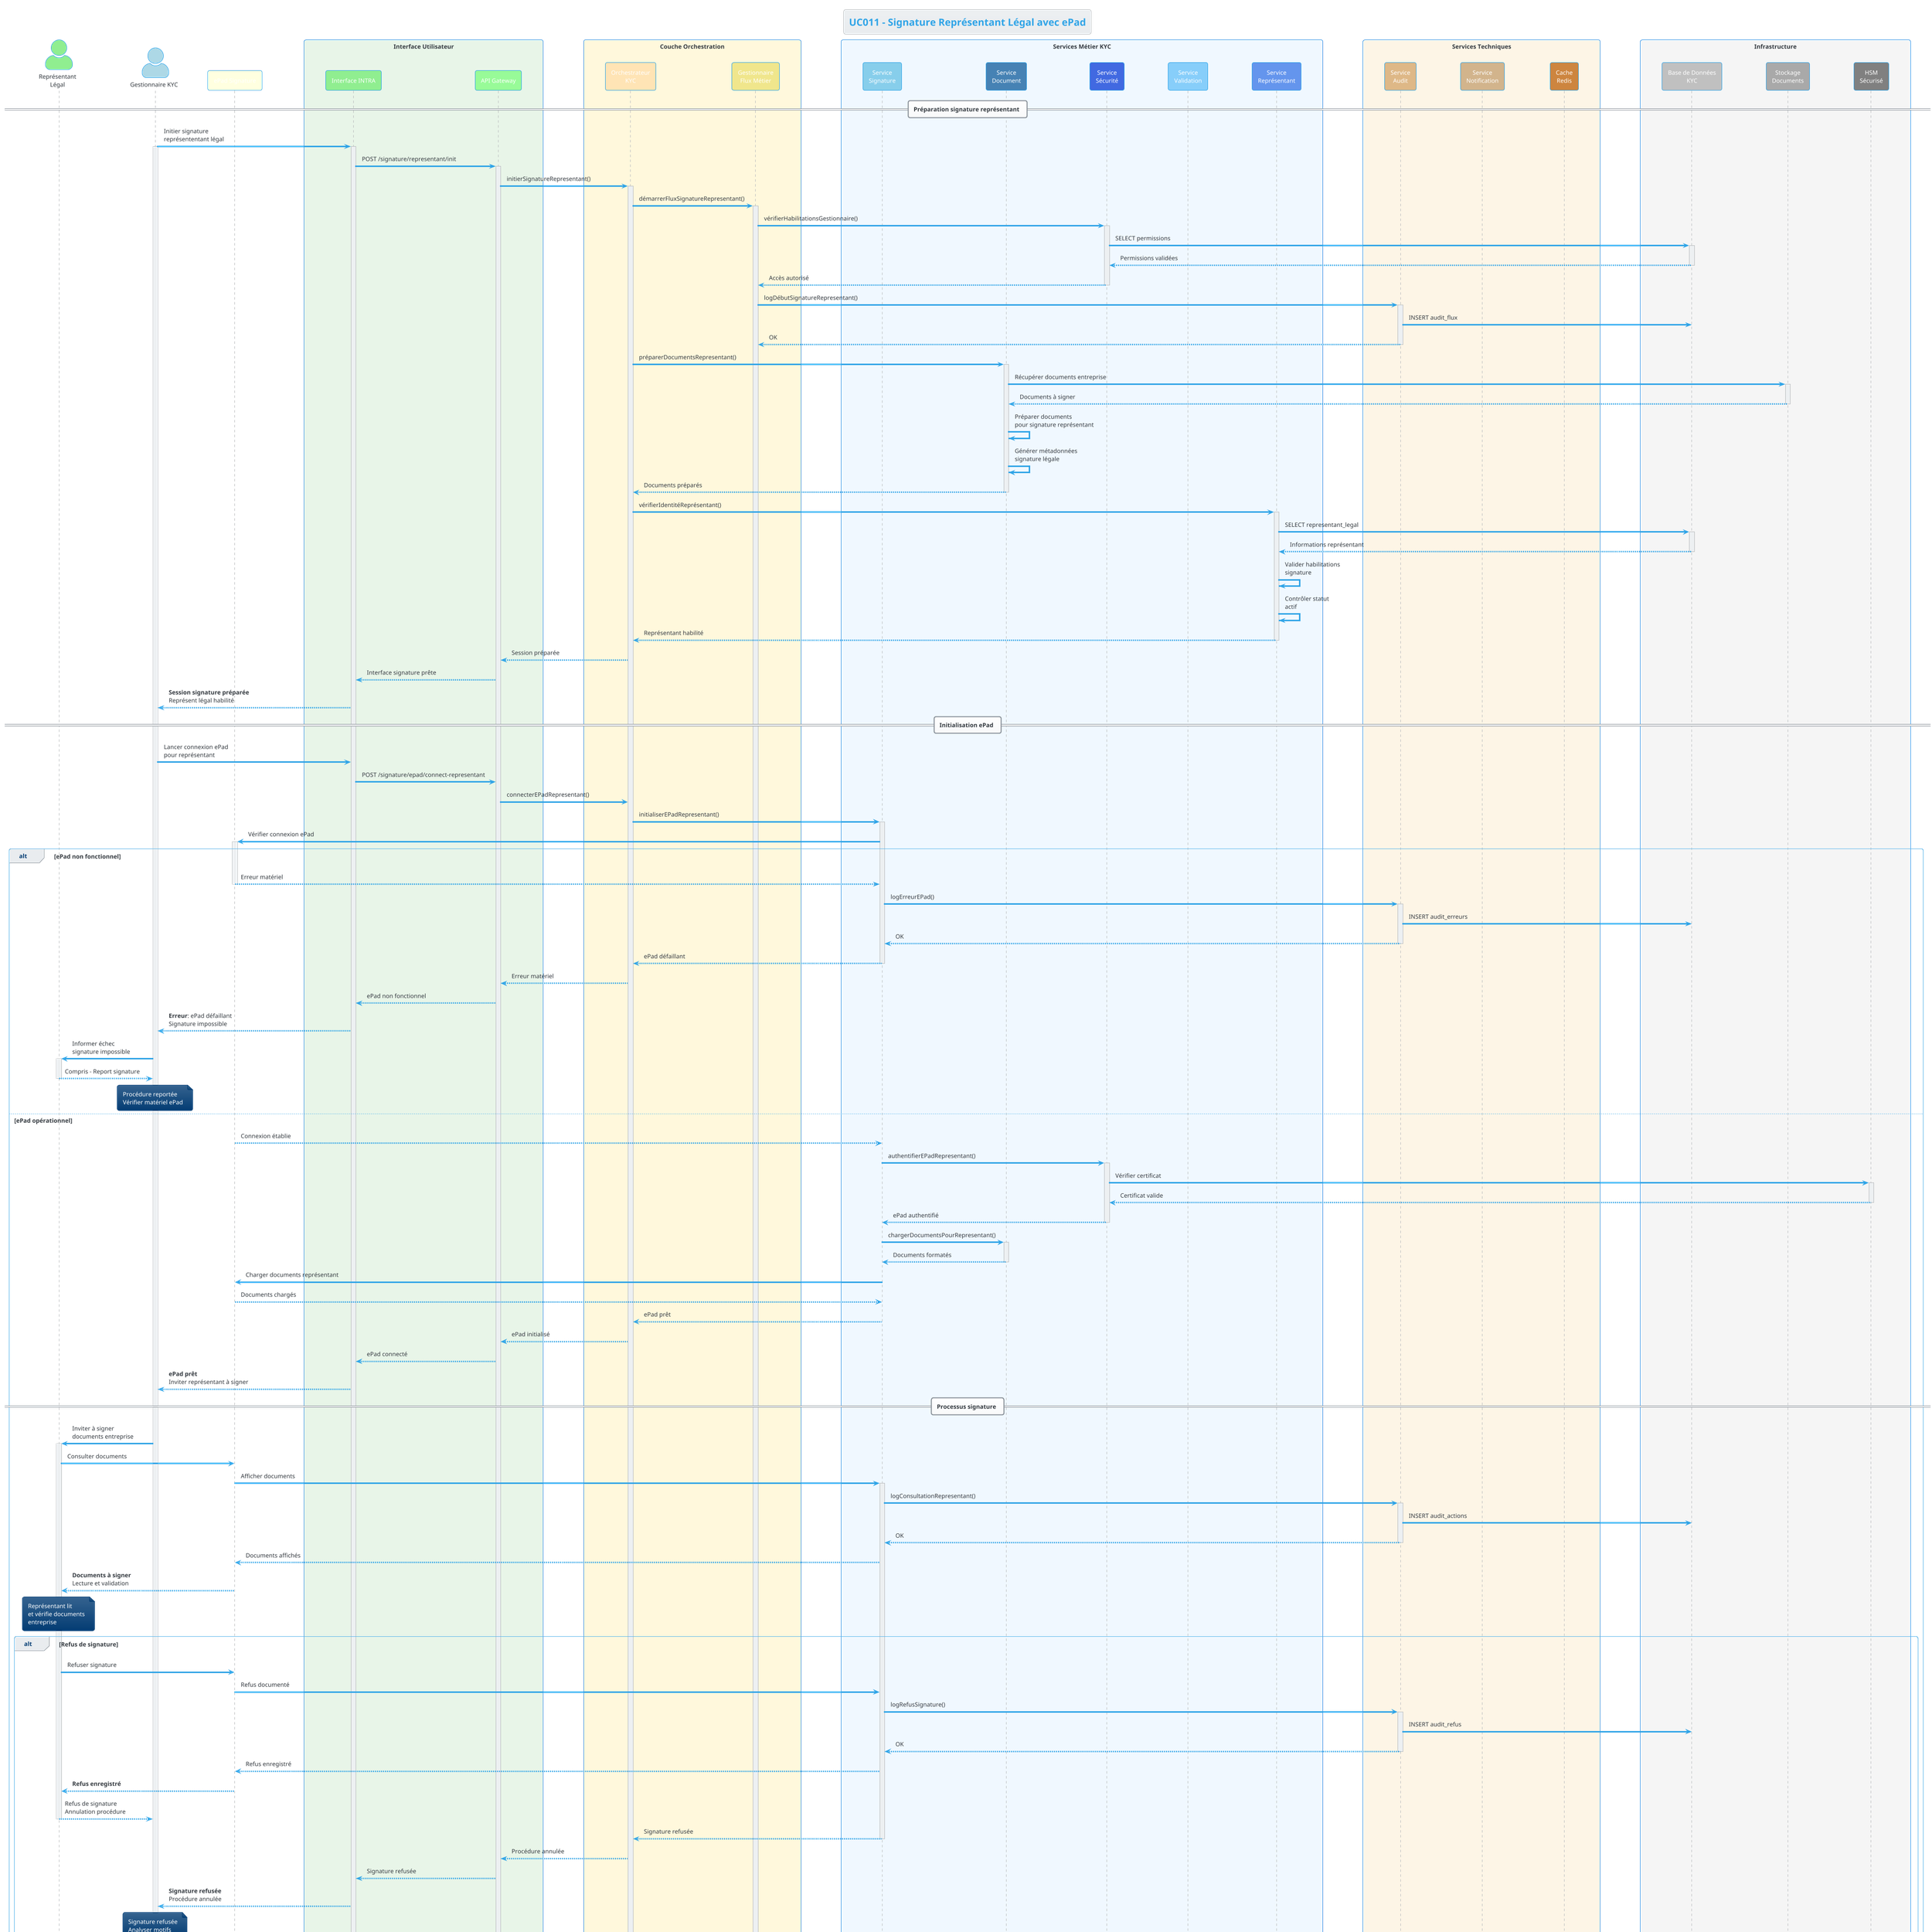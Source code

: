 @startuml UC011
!theme cerulean

title UC011 - Signature Représentant Légal avec ePad
skinparam actorStyle awesome
skinparam sequenceBoxBorderColor #1E88E5
skinparam participantBackgroundColor #E3F2FD
skinparam lifeline {
    BackgroundColor #BBDEFB
}

' Acteurs externes
actor "Représentant\nLégal" as Representant #LightGreen
actor "Gestionnaire KYC" as Gestionnaire #LightBlue
participant "ePad Signature" as ePad #LightYellow

' Couche présentation
box "Interface Utilisateur" #E8F5E8
    participant "Interface INTRA" as WebUI #90EE90
    participant "API Gateway" as Gateway #98FB98
end box

' Couche orchestration
box "Couche Orchestration" #FFF8DC
    participant "Orchestrateur\nKYC" as Orchestrator #FFE4B5
    participant "Gestionnaire\nFlux Métier" as FluxManager #F0E68C
end box

' Services métier
box "Services Métier KYC" #F0F8FF
    participant "Service\nSignature" as SignatureService #87CEEB
    participant "Service\nDocument" as DocumentService #4682B4
    participant "Service\nSécurité" as SecurityService #4169E1
    participant "Service\nValidation" as ValidationService #87CEFA
    participant "Service\nReprésentant" as RepresentantService #6495ED
end box

' Services techniques
box "Services Techniques" #FDF5E6
    participant "Service\nAudit" as AuditService #DEB887
    participant "Service\nNotification" as NotificationService #D2B48C
    participant "Cache\nRedis" as CacheService #CD853F
end box

' Infrastructure
box "Infrastructure" #F5F5F5
    participant "Base de Données\nKYC" as DB #C0C0C0
    participant "Stockage\nDocuments" as Storage #A9A9A9
    participant "HSM\nSécurisé" as HSM #808080
end box

== Préparation signature représentant ==

Gestionnaire -> WebUI : Initier signature\nreprésententant légal
activate Gestionnaire
activate WebUI

WebUI -> Gateway : POST /signature/representant/init
activate Gateway

Gateway -> Orchestrator : initierSignatureRepresentant()
activate Orchestrator

Orchestrator -> FluxManager : démarrerFluxSignatureRepresentant()
activate FluxManager

FluxManager -> SecurityService : vérifierHabilitationsGestionnaire()
activate SecurityService
SecurityService -> DB : SELECT permissions
activate DB
DB --> SecurityService : Permissions validées
deactivate DB
SecurityService --> FluxManager : Accès autorisé
deactivate SecurityService

FluxManager -> AuditService : logDébutSignatureRepresentant()
activate AuditService
AuditService -> DB : INSERT audit_flux
AuditService --> FluxManager : OK
deactivate AuditService

' Préparation des documents
Orchestrator -> DocumentService : préparerDocumentsRepresentant()
activate DocumentService

DocumentService -> Storage : Récupérer documents entreprise
activate Storage
Storage --> DocumentService : Documents à signer
deactivate Storage

DocumentService -> DocumentService : Préparer documents\npour signature représentant
DocumentService -> DocumentService : Générer métadonnées\nsignature légale

DocumentService --> Orchestrator : Documents préparés
deactivate DocumentService

' Vérification identité représentant
Orchestrator -> RepresentantService : vérifierIdentitéReprésentant()
activate RepresentantService

RepresentantService -> DB : SELECT representant_legal
activate DB
DB --> RepresentantService : Informations représentant
deactivate DB

RepresentantService -> RepresentantService : Valider habilitations\nsignature
RepresentantService -> RepresentantService : Contrôler statut\nactif

RepresentantService --> Orchestrator : Représentant habilité
deactivate RepresentantService

Orchestrator --> Gateway : Session préparée
Gateway --> WebUI : Interface signature prête
WebUI --> Gestionnaire : **Session signature préparée**\nReprésent légal habilité

== Initialisation ePad ==

Gestionnaire -> WebUI : Lancer connexion ePad\npour représentant
WebUI -> Gateway : POST /signature/epad/connect-representant

Gateway -> Orchestrator : connecterEPadRepresentant()

Orchestrator -> SignatureService : initialiserEPadRepresentant()
activate SignatureService

SignatureService -> ePad : Vérifier connexion ePad
activate ePad

alt ePad non fonctionnel
    ePad --> SignatureService : Erreur matériel
    deactivate ePad
    
    SignatureService -> AuditService : logErreurEPad()
    activate AuditService
    AuditService -> DB : INSERT audit_erreurs
    AuditService --> SignatureService : OK
    deactivate AuditService
    
    SignatureService --> Orchestrator : ePad défaillant
    deactivate SignatureService
    
    Orchestrator --> Gateway : Erreur matériel
    Gateway --> WebUI : ePad non fonctionnel
    WebUI --> Gestionnaire : **Erreur**: ePad défaillant\nSignature impossible
    
    Gestionnaire -> Representant : Informer échec\nsignature impossible
    activate Representant
    Representant --> Gestionnaire : Compris - Report signature
    deactivate Representant
    
    note over Gestionnaire : Procédure reportée\nVérifier matériel ePad
    
else ePad opérationnel
    ePad --> SignatureService : Connexion établie
    
    SignatureService -> SecurityService : authentifierEPadRepresentant()
    activate SecurityService
    SecurityService -> HSM : Vérifier certificat
    activate HSM
    HSM --> SecurityService : Certificat valide
    deactivate HSM
    SecurityService --> SignatureService : ePad authentifié
    deactivate SecurityService
    
    SignatureService -> DocumentService : chargerDocumentsPourRepresentant()
    activate DocumentService
    DocumentService --> SignatureService : Documents formatés
    deactivate DocumentService
    
    SignatureService -> ePad : Charger documents représentant
    ePad --> SignatureService : Documents chargés
    
    SignatureService --> Orchestrator : ePad prêt
    deactivate SignatureService
    
    Orchestrator --> Gateway : ePad initialisé
    Gateway --> WebUI : ePad connecté
    WebUI --> Gestionnaire : **ePad prêt**\nInviter représentant à signer
    
    == Processus signature ==
    
    Gestionnaire -> Representant : Inviter à signer\ndocuments entreprise
    activate Representant
    
    Representant -> ePad : Consulter documents
    ePad -> SignatureService : Afficher documents
    activate SignatureService
    
    SignatureService -> AuditService : logConsultationRepresentant()
    activate AuditService
    AuditService -> DB : INSERT audit_actions
    AuditService --> SignatureService : OK
    deactivate AuditService
    
    SignatureService --> ePad : Documents affichés
    ePad --> Representant : **Documents à signer**\nLecture et validation
    
    note over Representant : Représentant lit\net vérifie documents\nentreprise
    
    alt Refus de signature
        Representant -> ePad : Refuser signature
        ePad -> SignatureService : Refus documenté
        
        SignatureService -> AuditService : logRefusSignature()
        activate AuditService
        AuditService -> DB : INSERT audit_refus
        AuditService --> SignatureService : OK
        deactivate AuditService
        
        SignatureService --> ePad : Refus enregistré
        ePad --> Representant : **Refus enregistré**
        Representant --> Gestionnaire : Refus de signature\nAnnulation procédure
        deactivate Representant
        
        SignatureService --> Orchestrator : Signature refusée
        deactivate SignatureService
        
        Orchestrator --> Gateway : Procédure annulée
        Gateway --> WebUI : Signature refusée
        WebUI --> Gestionnaire : **Signature refusée**\nProcédure annulée
        
        note over Gestionnaire : Signature refusée\nAnalyser motifs
        
    else Signature acceptée
        Representant -> ePad : Apposer signature\net empreinte légale
        
        ePad -> SignatureService : Capturer signature\nreprésent légal
        
        SignatureService -> SignatureService : Traiter données\nbiométriques légales
        
        alt Signature partielle
            SignatureService -> ValidationService : validerSignatureRepresentant()
            activate ValidationService
            ValidationService --> SignatureService : Signature incomplète
            deactivate ValidationService
            
            SignatureService -> AuditService : logSignaturePartielle()
            activate AuditService
            AuditService -> DB : INSERT audit_erreurs
            AuditService --> SignatureService : OK
            deactivate AuditService
            
            SignatureService --> ePad : Recommencer signature
            ePad --> Representant : **Signature incomplète**\nRecommencer
            
            note over Representant : Signature à refaire\nQualité insuffisante
            
        else Signature complète et valide
            SignatureService -> ValidationService : validerSignatureRepresentant()
            activate ValidationService
            ValidationService -> ValidationService : Contrôler qualité\nsignature légale
            ValidationService -> ValidationService : Vérifier intégrité\nempreinte représentant
            ValidationService --> SignatureService : Signature valide
            deactivate ValidationService
            
            ' Intégration documents signés
            SignatureService -> DocumentService : integrerSignatureRepresentant()
            activate DocumentService
            
            DocumentService -> HSM : Horodater signature légale
            activate HSM
            HSM --> DocumentService : Horodatage sécurisé
            deactivate HSM
            
            DocumentService -> DocumentService : Générer documents\nsignés finaux
            DocumentService -> Storage : Archiver documents légaux
            activate Storage
            Storage --> DocumentService : Documents archivés
            deactivate Storage
            
            DocumentService -> DB : INSERT signature_representant
            activate DB
            DB --> DocumentService : Signature enregistrée
            deactivate DB
            
            DocumentService --> SignatureService : Documents finalisés
            deactivate DocumentService
            
            ' Audit et notification
            SignatureService -> AuditService : logSignatureRepresentantReussie()
            activate AuditService
            AuditService -> DB : INSERT audit_actions
            AuditService --> SignatureService : OK
            deactivate AuditService
            
            SignatureService -> NotificationService : notifierSignatureRepresentant()
            activate NotificationService
            NotificationService -> NotificationService : Préparer notifications\nentreprise + équipes
            NotificationService --> SignatureService : Notifications envoyées
            deactivate NotificationService
            
            SignatureService --> ePad : Signature finalisée
            ePad --> Representant : **Signature réussie**\nDocuments légaux signés
            deactivate Representant
            
            SignatureService --> Orchestrator : Signature complète
            deactivate SignatureService
            
            Orchestrator --> Gateway : Processus terminé
            Gateway --> WebUI : Signature représentant réussie
            WebUI --> Gestionnaire : **Succès**: Documents signés\npar représentant légal
            
            note over Gestionnaire : Signature légale finalisée\nDocuments archivés\nConformité assurée
        end
    end
end

== Finalisation ==

Orchestrator -> FluxManager : terminerFluxSignatureRepresentant()
FluxManager -> SignatureService : nettoyerSessionEPadRepresentant()
activate SignatureService
SignatureService -> ePad : Effacer données temporaires
activate ePad
ePad --> SignatureService : Nettoyage effectué
deactivate ePad
SignatureService --> FluxManager : Session fermée
deactivate SignatureService

FluxManager -> AuditService : logFinFlux()
activate AuditService
AuditService -> DB : UPDATE audit_flux
AuditService --> FluxManager : OK
deactivate AuditService

FluxManager --> Orchestrator : Flux terminé
deactivate FluxManager
deactivate Orchestrator

deactivate Gateway
deactivate WebUI
deactivate Gestionnaire

note over HSM : Signatures représentants\nlégaux horodatées\net sécurisées

@enduml
